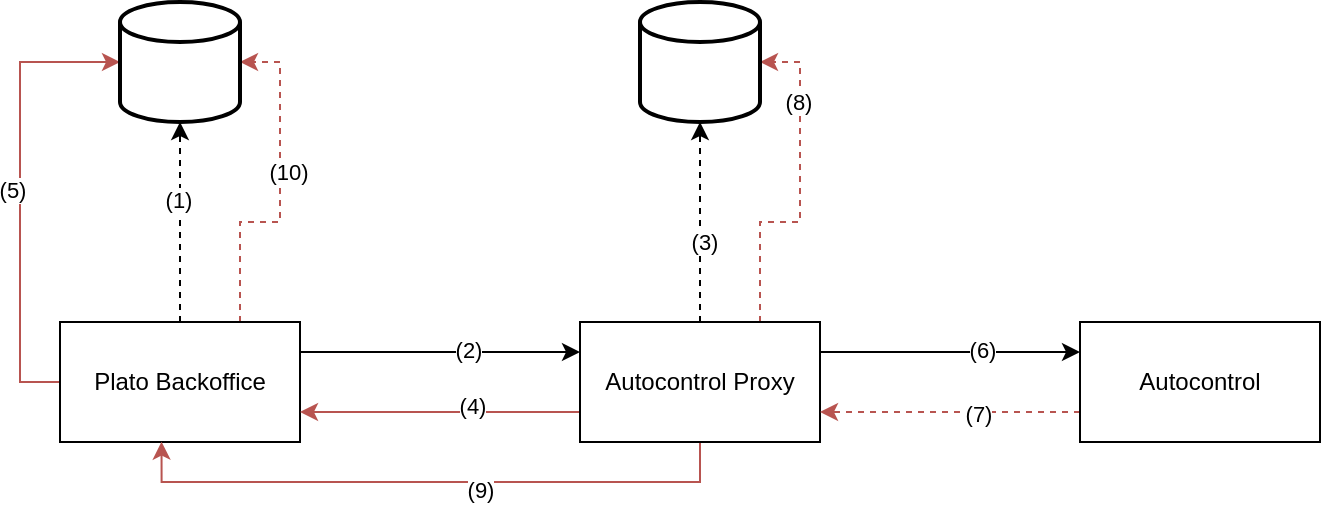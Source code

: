 <mxfile version="13.2.4" type="device"><diagram id="q5hKpPyhD53GUw2FXFm3" name="Page-1"><mxGraphModel dx="1038" dy="568" grid="1" gridSize="10" guides="1" tooltips="1" connect="1" arrows="1" fold="1" page="1" pageScale="1" pageWidth="827" pageHeight="1169" math="0" shadow="0"><root><mxCell id="0"/><mxCell id="1" parent="0"/><mxCell id="lB1CD4RXjM8gFbS6P2cn-17" style="edgeStyle=orthogonalEdgeStyle;rounded=0;orthogonalLoop=1;jettySize=auto;html=1;entryX=0.5;entryY=1;entryDx=0;entryDy=0;entryPerimeter=0;dashed=1;" edge="1" parent="1" source="lB1CD4RXjM8gFbS6P2cn-1" target="lB1CD4RXjM8gFbS6P2cn-4"><mxGeometry relative="1" as="geometry"/></mxCell><mxCell id="lB1CD4RXjM8gFbS6P2cn-21" value="(1)" style="edgeLabel;html=1;align=center;verticalAlign=middle;resizable=0;points=[];" vertex="1" connectable="0" parent="lB1CD4RXjM8gFbS6P2cn-17"><mxGeometry x="0.224" y="1" relative="1" as="geometry"><mxPoint as="offset"/></mxGeometry></mxCell><mxCell id="lB1CD4RXjM8gFbS6P2cn-18" style="edgeStyle=orthogonalEdgeStyle;rounded=0;orthogonalLoop=1;jettySize=auto;html=1;exitX=1;exitY=0.25;exitDx=0;exitDy=0;entryX=0;entryY=0.25;entryDx=0;entryDy=0;" edge="1" parent="1" source="lB1CD4RXjM8gFbS6P2cn-1" target="lB1CD4RXjM8gFbS6P2cn-2"><mxGeometry relative="1" as="geometry"/></mxCell><mxCell id="lB1CD4RXjM8gFbS6P2cn-22" value="(2)" style="edgeLabel;html=1;align=center;verticalAlign=middle;resizable=0;points=[];" vertex="1" connectable="0" parent="lB1CD4RXjM8gFbS6P2cn-18"><mxGeometry x="0.197" y="-4" relative="1" as="geometry"><mxPoint y="-5" as="offset"/></mxGeometry></mxCell><mxCell id="lB1CD4RXjM8gFbS6P2cn-26" style="edgeStyle=orthogonalEdgeStyle;rounded=0;orthogonalLoop=1;jettySize=auto;html=1;entryX=0;entryY=0.5;entryDx=0;entryDy=0;entryPerimeter=0;exitX=0;exitY=0.5;exitDx=0;exitDy=0;fillColor=#f8cecc;strokeColor=#b85450;" edge="1" parent="1" source="lB1CD4RXjM8gFbS6P2cn-1" target="lB1CD4RXjM8gFbS6P2cn-4"><mxGeometry relative="1" as="geometry"/></mxCell><mxCell id="lB1CD4RXjM8gFbS6P2cn-29" value="(5)" style="edgeLabel;html=1;align=center;verticalAlign=middle;resizable=0;points=[];" vertex="1" connectable="0" parent="lB1CD4RXjM8gFbS6P2cn-26"><mxGeometry x="0.007" y="4" relative="1" as="geometry"><mxPoint as="offset"/></mxGeometry></mxCell><mxCell id="lB1CD4RXjM8gFbS6P2cn-32" style="edgeStyle=orthogonalEdgeStyle;rounded=0;orthogonalLoop=1;jettySize=auto;html=1;exitX=0.75;exitY=0;exitDx=0;exitDy=0;entryX=1;entryY=0.5;entryDx=0;entryDy=0;entryPerimeter=0;fillColor=#f8cecc;strokeColor=#b85450;dashed=1;" edge="1" parent="1" source="lB1CD4RXjM8gFbS6P2cn-1" target="lB1CD4RXjM8gFbS6P2cn-4"><mxGeometry relative="1" as="geometry"/></mxCell><mxCell id="lB1CD4RXjM8gFbS6P2cn-35" value="(10)" style="edgeLabel;html=1;align=center;verticalAlign=middle;resizable=0;points=[];" vertex="1" connectable="0" parent="lB1CD4RXjM8gFbS6P2cn-32"><mxGeometry x="0.115" y="-4" relative="1" as="geometry"><mxPoint as="offset"/></mxGeometry></mxCell><mxCell id="lB1CD4RXjM8gFbS6P2cn-1" value="Plato Backoffice" style="rounded=0;whiteSpace=wrap;html=1;" vertex="1" parent="1"><mxGeometry x="40" y="180" width="120" height="60" as="geometry"/></mxCell><mxCell id="lB1CD4RXjM8gFbS6P2cn-19" style="edgeStyle=orthogonalEdgeStyle;rounded=0;orthogonalLoop=1;jettySize=auto;html=1;entryX=0.5;entryY=1;entryDx=0;entryDy=0;entryPerimeter=0;dashed=1;" edge="1" parent="1" source="lB1CD4RXjM8gFbS6P2cn-2" target="lB1CD4RXjM8gFbS6P2cn-5"><mxGeometry relative="1" as="geometry"/></mxCell><mxCell id="lB1CD4RXjM8gFbS6P2cn-23" value="(3)" style="edgeLabel;html=1;align=center;verticalAlign=middle;resizable=0;points=[];" vertex="1" connectable="0" parent="lB1CD4RXjM8gFbS6P2cn-19"><mxGeometry x="-0.196" y="-2" relative="1" as="geometry"><mxPoint as="offset"/></mxGeometry></mxCell><mxCell id="lB1CD4RXjM8gFbS6P2cn-20" style="edgeStyle=orthogonalEdgeStyle;rounded=0;orthogonalLoop=1;jettySize=auto;html=1;exitX=1;exitY=0.25;exitDx=0;exitDy=0;entryX=0;entryY=0.25;entryDx=0;entryDy=0;" edge="1" parent="1" source="lB1CD4RXjM8gFbS6P2cn-2" target="lB1CD4RXjM8gFbS6P2cn-3"><mxGeometry relative="1" as="geometry"/></mxCell><mxCell id="lB1CD4RXjM8gFbS6P2cn-27" value="(6)" style="edgeLabel;html=1;align=center;verticalAlign=middle;resizable=0;points=[];" vertex="1" connectable="0" parent="lB1CD4RXjM8gFbS6P2cn-20"><mxGeometry x="0.243" y="1" relative="1" as="geometry"><mxPoint as="offset"/></mxGeometry></mxCell><mxCell id="lB1CD4RXjM8gFbS6P2cn-25" style="edgeStyle=orthogonalEdgeStyle;rounded=0;orthogonalLoop=1;jettySize=auto;html=1;exitX=0;exitY=0.75;exitDx=0;exitDy=0;entryX=1;entryY=0.75;entryDx=0;entryDy=0;fillColor=#f8cecc;strokeColor=#b85450;" edge="1" parent="1" source="lB1CD4RXjM8gFbS6P2cn-2" target="lB1CD4RXjM8gFbS6P2cn-1"><mxGeometry relative="1" as="geometry"/></mxCell><mxCell id="lB1CD4RXjM8gFbS6P2cn-28" value="(4)" style="edgeLabel;html=1;align=center;verticalAlign=middle;resizable=0;points=[];" vertex="1" connectable="0" parent="lB1CD4RXjM8gFbS6P2cn-25"><mxGeometry x="-0.226" y="-3" relative="1" as="geometry"><mxPoint as="offset"/></mxGeometry></mxCell><mxCell id="lB1CD4RXjM8gFbS6P2cn-31" style="edgeStyle=orthogonalEdgeStyle;rounded=0;orthogonalLoop=1;jettySize=auto;html=1;exitX=0.5;exitY=1;exitDx=0;exitDy=0;entryX=0.423;entryY=0.997;entryDx=0;entryDy=0;entryPerimeter=0;fillColor=#f8cecc;strokeColor=#b85450;" edge="1" parent="1" source="lB1CD4RXjM8gFbS6P2cn-2" target="lB1CD4RXjM8gFbS6P2cn-1"><mxGeometry relative="1" as="geometry"/></mxCell><mxCell id="lB1CD4RXjM8gFbS6P2cn-34" value="(9)" style="edgeLabel;html=1;align=center;verticalAlign=middle;resizable=0;points=[];" vertex="1" connectable="0" parent="lB1CD4RXjM8gFbS6P2cn-31"><mxGeometry x="-0.158" y="4" relative="1" as="geometry"><mxPoint as="offset"/></mxGeometry></mxCell><mxCell id="lB1CD4RXjM8gFbS6P2cn-36" style="edgeStyle=orthogonalEdgeStyle;rounded=0;orthogonalLoop=1;jettySize=auto;html=1;exitX=0.75;exitY=0;exitDx=0;exitDy=0;entryX=1;entryY=0.5;entryDx=0;entryDy=0;entryPerimeter=0;dashed=1;fillColor=#f8cecc;strokeColor=#b85450;" edge="1" parent="1" source="lB1CD4RXjM8gFbS6P2cn-2" target="lB1CD4RXjM8gFbS6P2cn-5"><mxGeometry relative="1" as="geometry"/></mxCell><mxCell id="lB1CD4RXjM8gFbS6P2cn-37" value="(8)" style="edgeLabel;html=1;align=center;verticalAlign=middle;resizable=0;points=[];" vertex="1" connectable="0" parent="lB1CD4RXjM8gFbS6P2cn-36"><mxGeometry x="0.527" y="1" relative="1" as="geometry"><mxPoint as="offset"/></mxGeometry></mxCell><mxCell id="lB1CD4RXjM8gFbS6P2cn-2" value="Autocontrol Proxy" style="rounded=0;whiteSpace=wrap;html=1;" vertex="1" parent="1"><mxGeometry x="300" y="180" width="120" height="60" as="geometry"/></mxCell><mxCell id="lB1CD4RXjM8gFbS6P2cn-30" style="edgeStyle=orthogonalEdgeStyle;rounded=0;orthogonalLoop=1;jettySize=auto;html=1;exitX=0;exitY=0.75;exitDx=0;exitDy=0;entryX=1;entryY=0.75;entryDx=0;entryDy=0;fillColor=#f8cecc;strokeColor=#b85450;dashed=1;" edge="1" parent="1" source="lB1CD4RXjM8gFbS6P2cn-3" target="lB1CD4RXjM8gFbS6P2cn-2"><mxGeometry relative="1" as="geometry"/></mxCell><mxCell id="lB1CD4RXjM8gFbS6P2cn-33" value="(7)" style="edgeLabel;html=1;align=center;verticalAlign=middle;resizable=0;points=[];" vertex="1" connectable="0" parent="lB1CD4RXjM8gFbS6P2cn-30"><mxGeometry x="-0.212" y="1" relative="1" as="geometry"><mxPoint as="offset"/></mxGeometry></mxCell><mxCell id="lB1CD4RXjM8gFbS6P2cn-3" value="Autocontrol" style="rounded=0;whiteSpace=wrap;html=1;" vertex="1" parent="1"><mxGeometry x="550" y="180" width="120" height="60" as="geometry"/></mxCell><mxCell id="lB1CD4RXjM8gFbS6P2cn-4" value="" style="strokeWidth=2;html=1;shape=mxgraph.flowchart.database;whiteSpace=wrap;" vertex="1" parent="1"><mxGeometry x="70" y="20" width="60" height="60" as="geometry"/></mxCell><mxCell id="lB1CD4RXjM8gFbS6P2cn-5" value="" style="strokeWidth=2;html=1;shape=mxgraph.flowchart.database;whiteSpace=wrap;" vertex="1" parent="1"><mxGeometry x="330" y="20" width="60" height="60" as="geometry"/></mxCell></root></mxGraphModel></diagram></mxfile>